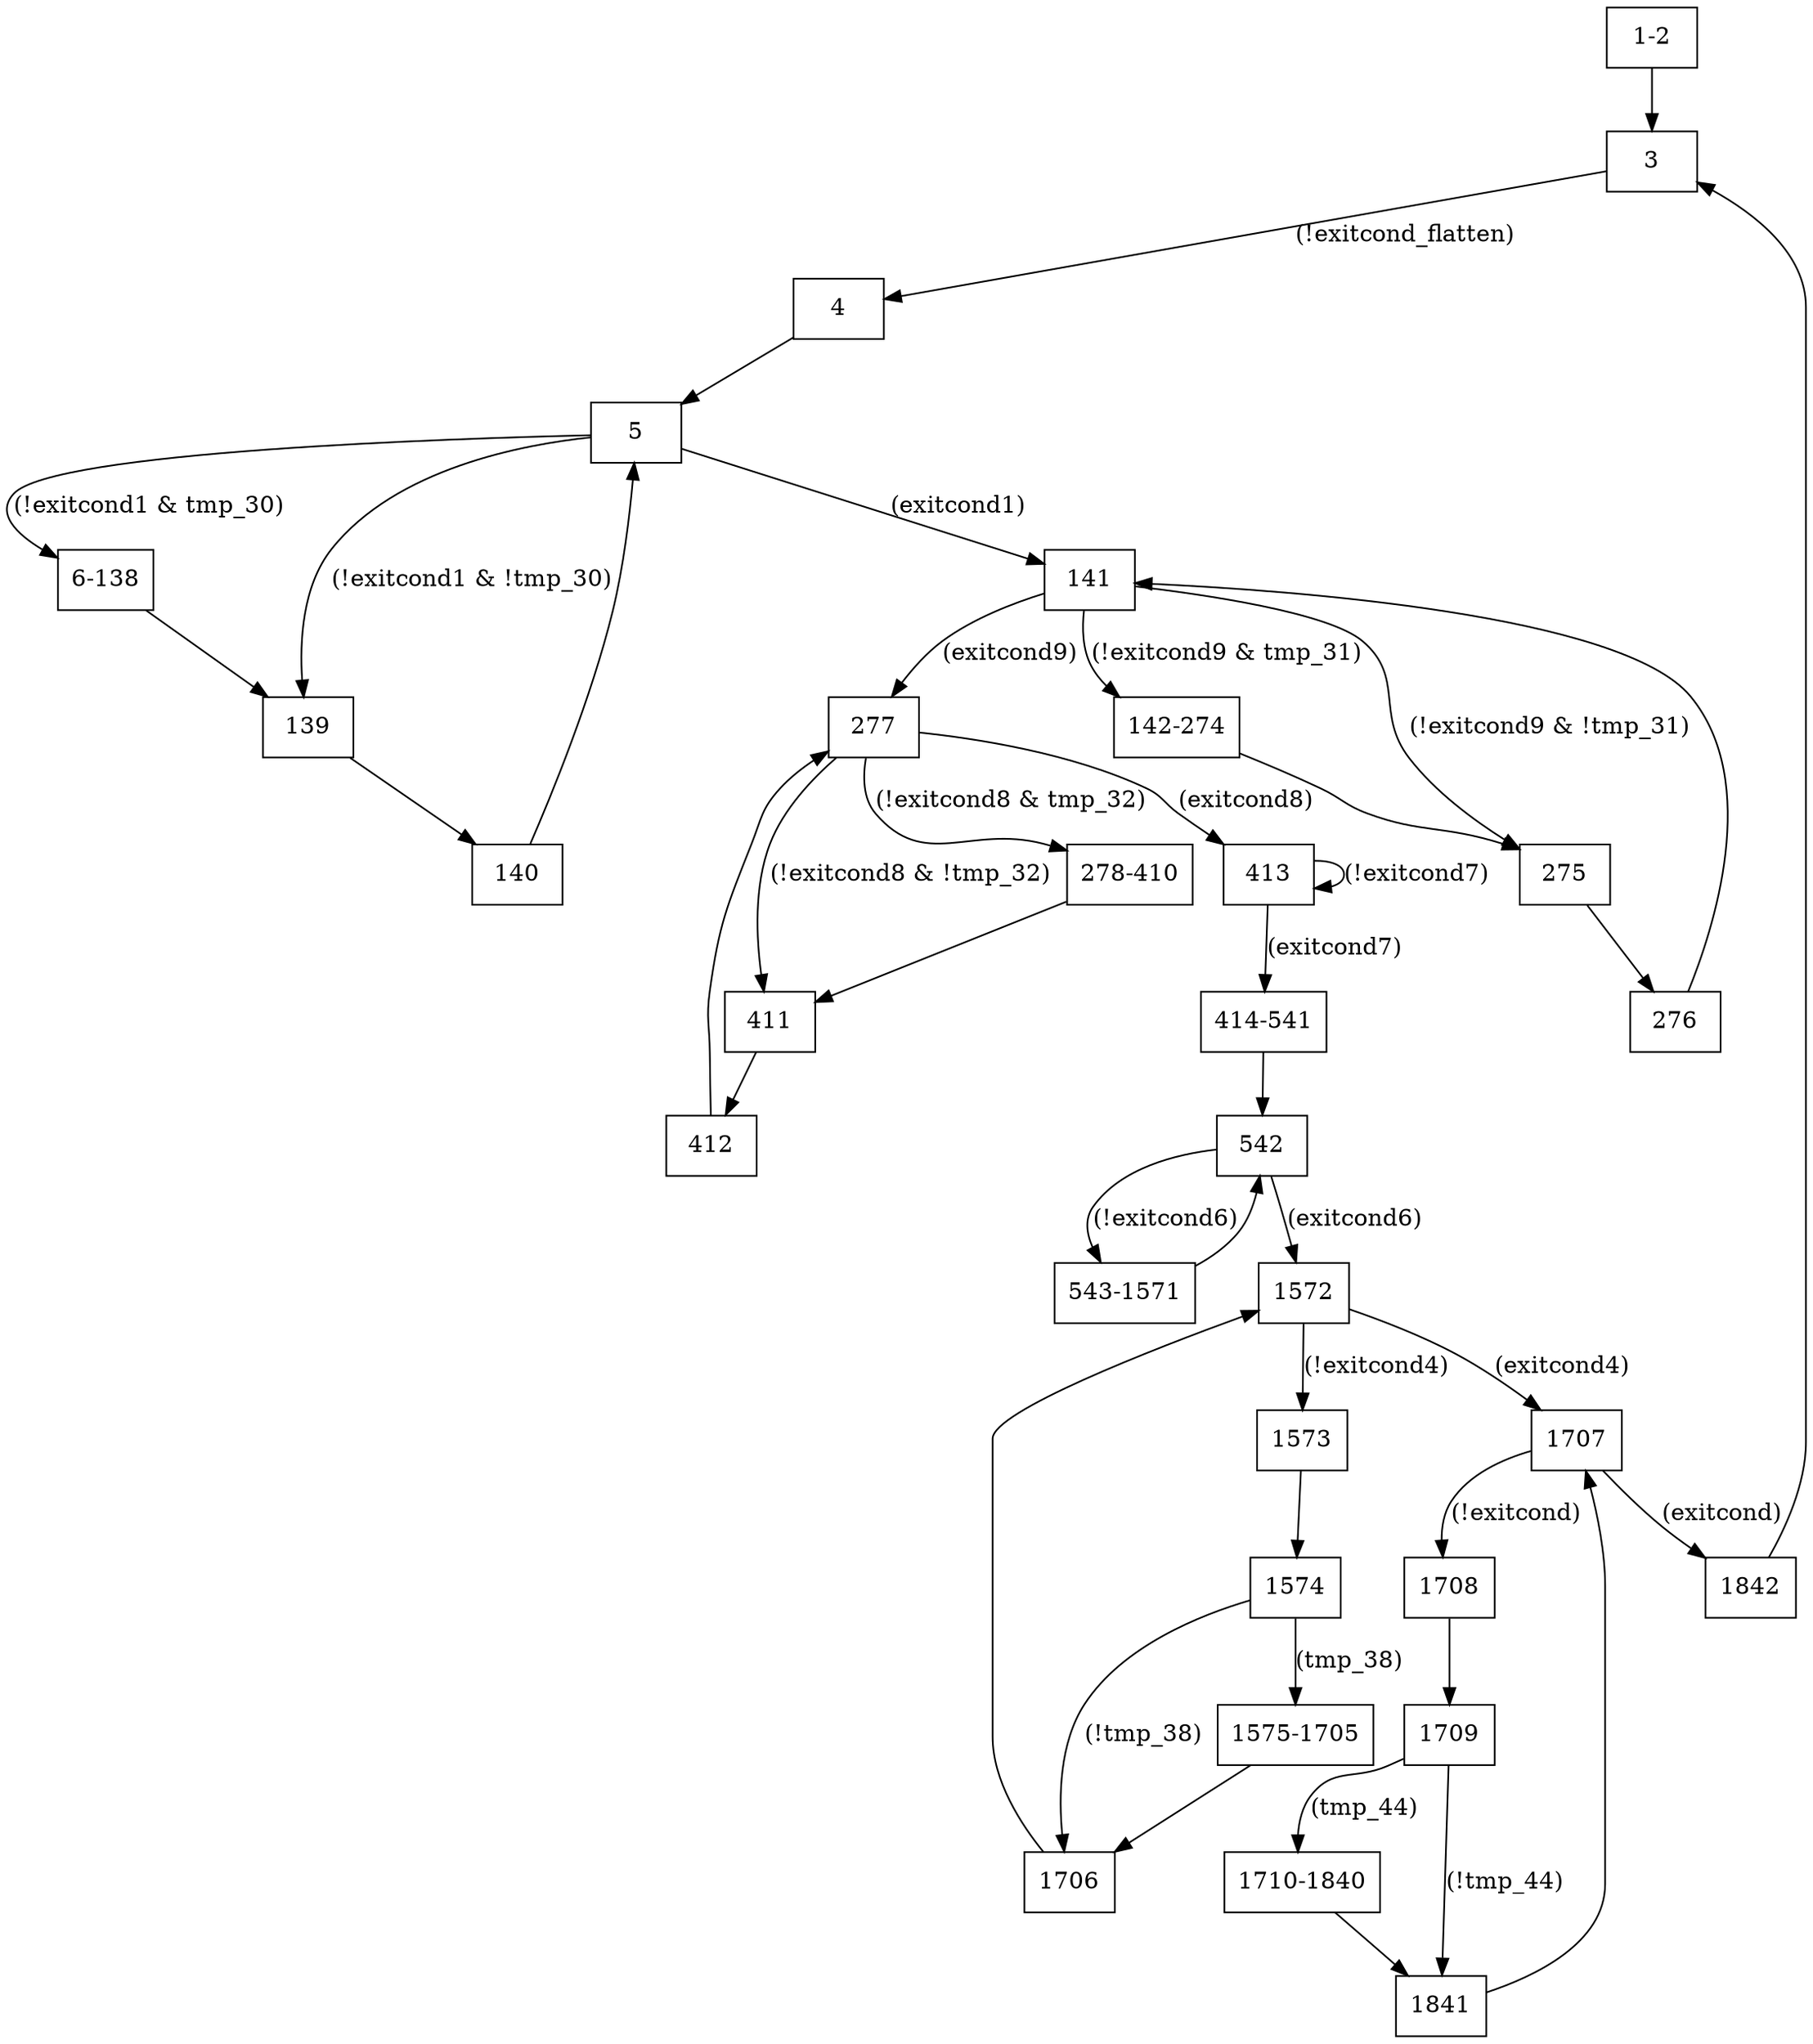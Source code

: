 digraph "FSM" {
	n3 [shape=record,label="3"];
	n4 [shape=record,label="4"];
	n5 [shape=record,label="5"];
	n139 [shape=record,label="139"];
	n141 [shape=record,label="141"];
	n140 [shape=record,label="140"];
	n275 [shape=record,label="275"];
	n277 [shape=record,label="277"];
	n276 [shape=record,label="276"];
	n411 [shape=record,label="411"];
	n413 [shape=record,label="413"];
	n412 [shape=record,label="412"];
	n542 [shape=record,label="542"];
	n1572 [shape=record,label="1572"];
	n1573 [shape=record,label="1573"];
	n1707 [shape=record,label="1707"];
	n1574 [shape=record,label="1574"];
	n1706 [shape=record,label="1706"];
	n1708 [shape=record,label="1708"];
	n1842 [shape=record,label="1842"];
	n1709 [shape=record,label="1709"];
	n1841 [shape=record,label="1841"];
	n1to2 [shape=record,label="1-2"];
	n6to138 [shape=record,label="6-138"];
	n142to274 [shape=record,label="142-274"];
	n278to410 [shape=record,label="278-410"];
	n414to541 [shape=record,label="414-541"];
	n543to1571 [shape=record,label="543-1571"];
	n1575to1705 [shape=record,label="1575-1705"];
	n1710to1840 [shape=record,label="1710-1840"];
	n3 -> n4 [label="(!exitcond_flatten)"];
	n4 -> n5;
	n5 -> n139 [label="(!exitcond1 & !tmp_30)"];
	n5 -> n141 [label="(exitcond1)"];
	n5 -> n6to138 [label="(!exitcond1 & tmp_30)"];
	n139 -> n140;
	n141 -> n275 [label="(!exitcond9 & !tmp_31)"];
	n141 -> n277 [label="(exitcond9)"];
	n141 -> n142to274 [label="(!exitcond9 & tmp_31)"];
	n140 -> n5;
	n275 -> n276;
	n277 -> n411 [label="(!exitcond8 & !tmp_32)"];
	n277 -> n413 [label="(exitcond8)"];
	n277 -> n278to410 [label="(!exitcond8 & tmp_32)"];
	n276 -> n141;
	n411 -> n412;
	n413 -> n413 [label="(!exitcond7)"];
	n413 -> n414to541 [label="(exitcond7)"];
	n412 -> n277;
	n542 -> n1572 [label="(exitcond6)"];
	n542 -> n543to1571 [label="(!exitcond6)"];
	n1572 -> n1573 [label="(!exitcond4)"];
	n1572 -> n1707 [label="(exitcond4)"];
	n1573 -> n1574;
	n1707 -> n1708 [label="(!exitcond)"];
	n1707 -> n1842 [label="(exitcond)"];
	n1574 -> n1706 [label="(!tmp_38)"];
	n1574 -> n1575to1705 [label="(tmp_38)"];
	n1706 -> n1572;
	n1708 -> n1709;
	n1842 -> n3;
	n1709 -> n1841 [label="(!tmp_44)"];
	n1709 -> n1710to1840 [label="(tmp_44)"];
	n1841 -> n1707;
	n1to2 -> n3;
	n6to138 -> n139;
	n142to274 -> n275;
	n278to410 -> n411;
	n414to541 -> n542;
	n543to1571 -> n542;
	n1575to1705 -> n1706;
	n1710to1840 -> n1841;
}
